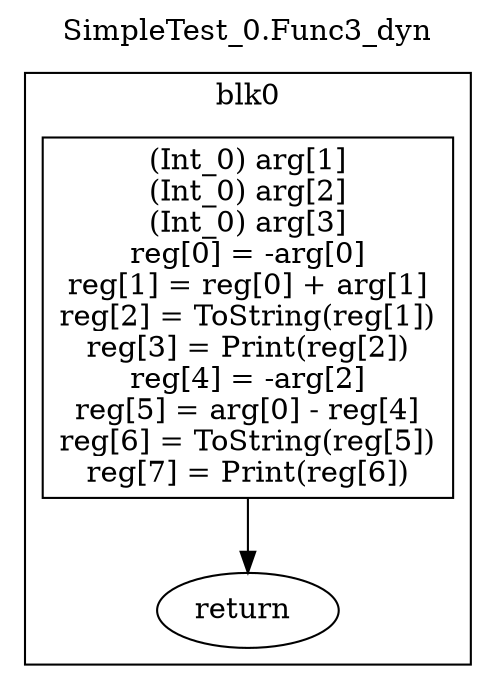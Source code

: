digraph {
  rankdir=TB;
  b0_l0 -> b0_ret
  b0_l0 [label="(Int_0) arg[1]\n(Int_0) arg[2]\n(Int_0) arg[3]\nreg[0] = -arg[0]\nreg[1] = reg[0] + arg[1]\nreg[2] = ToString(reg[1])\nreg[3] = Print(reg[2])\nreg[4] = -arg[2]\nreg[5] = arg[0] - reg[4]\nreg[6] = ToString(reg[5])\nreg[7] = Print(reg[6])\n", shape=box]
  b0_ret [label="return "]
  subgraph cluster_b0 {
    label = "blk0";
    b0_l0;
    b0_ret;
  }
  labelloc="t"
  label="SimpleTest_0.Func3_dyn"
}